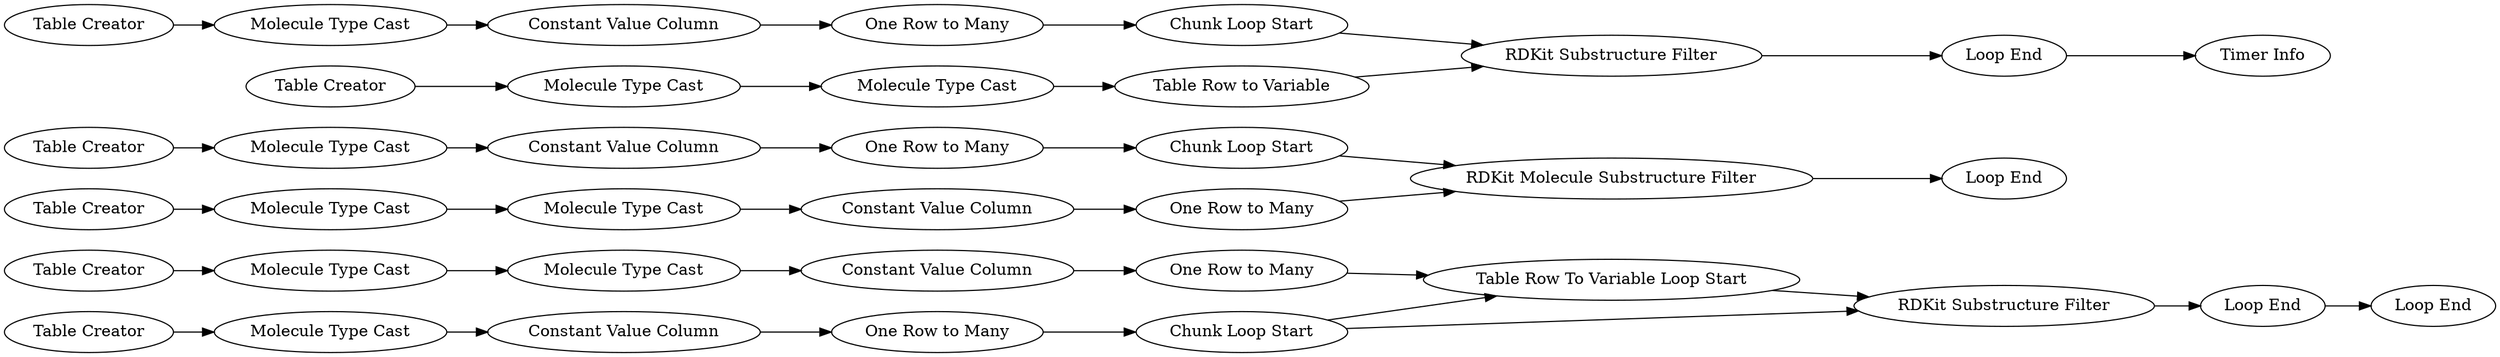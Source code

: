digraph {
	"-4734383741718066467_1590" [label="Constant Value Column"]
	"-4734383741718066467_1618" [label="Molecule Type Cast"]
	"-4734383741718066467_1" [label="Table Creator"]
	"-4734383741718066467_1614" [label="Constant Value Column"]
	"-4734383741718066467_1599" [label="Loop End"]
	"-4734383741718066467_1617" [label="One Row to Many"]
	"-4734383741718066467_77" [label="Constant Value Column"]
	"-4734383741718066467_1567" [label="Table Row to Variable"]
	"-4734383741718066467_1620" [label="RDKit Molecule Substructure Filter"]
	"-4734383741718066467_1619" [label="One Row to Many"]
	"-4734383741718066467_1573" [label="Table Creator"]
	"-4734383741718066467_1601" [label="RDKit Substructure Filter"]
	"-4734383741718066467_1578" [label="Constant Value Column"]
	"-4734383741718066467_74" [label="Molecule Type Cast"]
	"-4734383741718066467_1591" [label="One Row to Many"]
	"-4734383741718066467_73" [label="Molecule Type Cast"]
	"-4734383741718066467_1593" [label="Molecule Type Cast"]
	"-4734383741718066467_1572" [label="Molecule Type Cast"]
	"-4734383741718066467_1592" [label="Table Creator"]
	"-4734383741718066467_1608" [label="Table Creator"]
	"-4734383741718066467_1602" [label="Chunk Loop Start"]
	"-4734383741718066467_1612" [label="Chunk Loop Start"]
	"-4734383741718066467_1610" [label="Table Creator"]
	"-4734383741718066467_1574" [label="Molecule Type Cast"]
	"-4734383741718066467_1606" [label="Loop End"]
	"-4734383741718066467_1615" [label="Constant Value Column"]
	"-4734383741718066467_1600" [label="Timer Info"]
	"-4734383741718066467_1605" [label="Loop End"]
	"-4734383741718066467_1613" [label="Molecule Type Cast"]
	"-4734383741718066467_1579" [label="One Row to Many"]
	"-4734383741718066467_78" [label="One Row to Many"]
	"-4734383741718066467_2" [label="Table Creator"]
	"-4734383741718066467_1568" [label="Molecule Type Cast"]
	"-4734383741718066467_1598" [label="Chunk Loop Start"]
	"-4734383741718066467_1609" [label="Molecule Type Cast"]
	"-4734383741718066467_1597" [label="RDKit Substructure Filter"]
	"-4734383741718066467_1594" [label="Table Row To Variable Loop Start"]
	"-4734383741718066467_1596" [label="Loop End"]
	"-4734383741718066467_1620" -> "-4734383741718066467_1606"
	"-4734383741718066467_1596" -> "-4734383741718066467_1605"
	"-4734383741718066467_1615" -> "-4734383741718066467_1619"
	"-4734383741718066467_1573" -> "-4734383741718066467_1574"
	"-4734383741718066467_1594" -> "-4734383741718066467_1601"
	"-4734383741718066467_1602" -> "-4734383741718066467_1594"
	"-4734383741718066467_1617" -> "-4734383741718066467_1612"
	"-4734383741718066467_78" -> "-4734383741718066467_1598"
	"-4734383741718066467_1574" -> "-4734383741718066467_1572"
	"-4734383741718066467_77" -> "-4734383741718066467_78"
	"-4734383741718066467_1601" -> "-4734383741718066467_1596"
	"-4734383741718066467_1567" -> "-4734383741718066467_1597"
	"-4734383741718066467_1614" -> "-4734383741718066467_1617"
	"-4734383741718066467_1568" -> "-4734383741718066467_1578"
	"-4734383741718066467_73" -> "-4734383741718066467_77"
	"-4734383741718066467_1579" -> "-4734383741718066467_1594"
	"-4734383741718066467_1572" -> "-4734383741718066467_1567"
	"-4734383741718066467_1610" -> "-4734383741718066467_1613"
	"-4734383741718066467_1619" -> "-4734383741718066467_1620"
	"-4734383741718066467_1597" -> "-4734383741718066467_1599"
	"-4734383741718066467_2" -> "-4734383741718066467_74"
	"-4734383741718066467_1598" -> "-4734383741718066467_1597"
	"-4734383741718066467_1" -> "-4734383741718066467_73"
	"-4734383741718066467_1599" -> "-4734383741718066467_1600"
	"-4734383741718066467_1608" -> "-4734383741718066467_1609"
	"-4734383741718066467_1593" -> "-4734383741718066467_1590"
	"-4734383741718066467_1590" -> "-4734383741718066467_1591"
	"-4734383741718066467_1618" -> "-4734383741718066467_1615"
	"-4734383741718066467_1612" -> "-4734383741718066467_1620"
	"-4734383741718066467_1609" -> "-4734383741718066467_1618"
	"-4734383741718066467_74" -> "-4734383741718066467_1568"
	"-4734383741718066467_1578" -> "-4734383741718066467_1579"
	"-4734383741718066467_1602" -> "-4734383741718066467_1601"
	"-4734383741718066467_1613" -> "-4734383741718066467_1614"
	"-4734383741718066467_1592" -> "-4734383741718066467_1593"
	"-4734383741718066467_1591" -> "-4734383741718066467_1602"
	rankdir=LR
}
